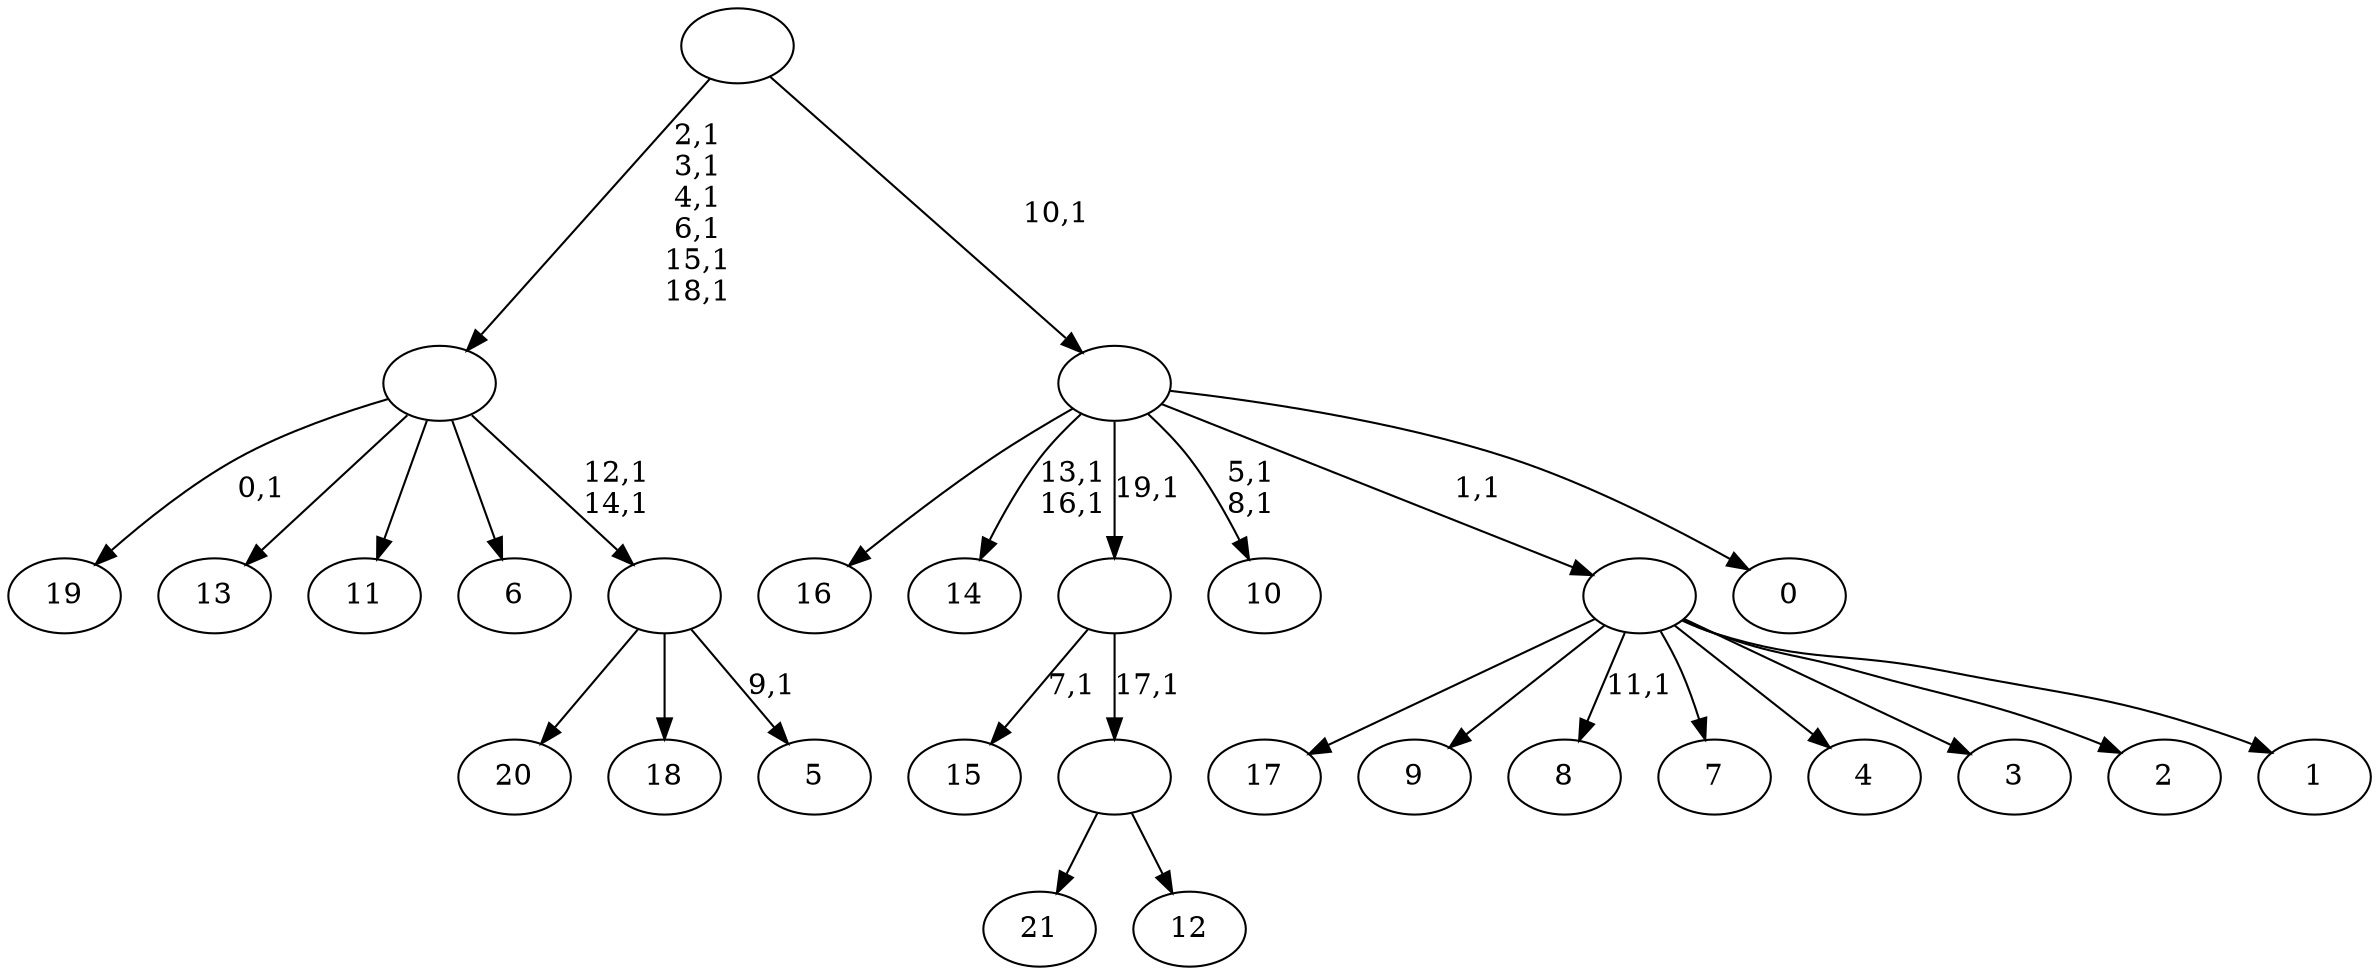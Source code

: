digraph T {
	42 [label="21"]
	41 [label="20"]
	40 [label="19"]
	38 [label="18"]
	37 [label="17"]
	36 [label="16"]
	35 [label="15"]
	33 [label="14"]
	30 [label="13"]
	29 [label="12"]
	28 [label=""]
	27 [label=""]
	26 [label="11"]
	25 [label="10"]
	22 [label="9"]
	21 [label="8"]
	19 [label="7"]
	18 [label="6"]
	17 [label="5"]
	15 [label=""]
	13 [label=""]
	7 [label="4"]
	6 [label="3"]
	5 [label="2"]
	4 [label="1"]
	3 [label=""]
	2 [label="0"]
	1 [label=""]
	0 [label=""]
	28 -> 42 [label=""]
	28 -> 29 [label=""]
	27 -> 35 [label="7,1"]
	27 -> 28 [label="17,1"]
	15 -> 17 [label="9,1"]
	15 -> 41 [label=""]
	15 -> 38 [label=""]
	13 -> 15 [label="12,1\n14,1"]
	13 -> 40 [label="0,1"]
	13 -> 30 [label=""]
	13 -> 26 [label=""]
	13 -> 18 [label=""]
	3 -> 21 [label="11,1"]
	3 -> 37 [label=""]
	3 -> 22 [label=""]
	3 -> 19 [label=""]
	3 -> 7 [label=""]
	3 -> 6 [label=""]
	3 -> 5 [label=""]
	3 -> 4 [label=""]
	1 -> 25 [label="5,1\n8,1"]
	1 -> 33 [label="13,1\n16,1"]
	1 -> 36 [label=""]
	1 -> 27 [label="19,1"]
	1 -> 3 [label="1,1"]
	1 -> 2 [label=""]
	0 -> 13 [label="2,1\n3,1\n4,1\n6,1\n15,1\n18,1"]
	0 -> 1 [label="10,1"]
}

